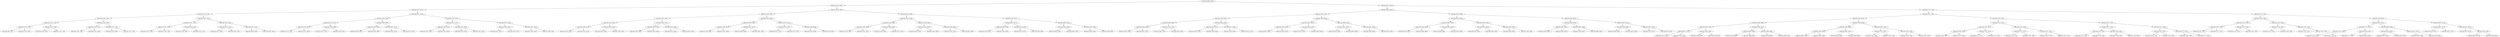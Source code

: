 digraph G{
526879043 [label="Node{data=[6289, 6289]}"]
526879043 -> 1366704802
1366704802 [label="Node{data=[3629, 3629]}"]
1366704802 -> 2129536686
2129536686 [label="Node{data=[3275, 3275]}"]
2129536686 -> 2074173925
2074173925 [label="Node{data=[1193, 1193]}"]
2074173925 -> 1479529027
1479529027 [label="Node{data=[1185, 1185]}"]
1479529027 -> 992999606
992999606 [label="Node{data=[1181, 1181]}"]
992999606 -> 888889899
888889899 [label="Node{data=[1174, 1174]}"]
888889899 -> 1143313176
1143313176 [label="Node{data=[981, 981]}"]
888889899 -> 1648294933
1648294933 [label="Node{data=[1180, 1180]}"]
992999606 -> 638603948
638603948 [label="Node{data=[1183, 1183]}"]
638603948 -> 1234540159
1234540159 [label="Node{data=[1182, 1182]}"]
638603948 -> 566255878
566255878 [label="Node{data=[1184, 1184]}"]
1479529027 -> 881586047
881586047 [label="Node{data=[1189, 1189]}"]
881586047 -> 271208048
271208048 [label="Node{data=[1187, 1187]}"]
271208048 -> 1969820772
1969820772 [label="Node{data=[1186, 1186]}"]
271208048 -> 1468240798
1468240798 [label="Node{data=[1188, 1188]}"]
881586047 -> 1016622598
1016622598 [label="Node{data=[1191, 1191]}"]
1016622598 -> 2114190891
2114190891 [label="Node{data=[1190, 1190]}"]
1016622598 -> 1131683771
1131683771 [label="Node{data=[1192, 1192]}"]
2074173925 -> 144730920
144730920 [label="Node{data=[1501, 1501]}"]
144730920 -> 2008534116
2008534116 [label="Node{data=[1197, 1197]}"]
2008534116 -> 379885087
379885087 [label="Node{data=[1195, 1195]}"]
379885087 -> 1976486583
1976486583 [label="Node{data=[1194, 1194]}"]
379885087 -> 2126255629
2126255629 [label="Node{data=[1196, 1196]}"]
2008534116 -> 933310802
933310802 [label="Node{data=[1199, 1199]}"]
933310802 -> 84364759
84364759 [label="Node{data=[1198, 1198]}"]
933310802 -> 111129778
111129778 [label="Node{data=[1474, 1474]}"]
144730920 -> 411948562
411948562 [label="Node{data=[1839, 1839]}"]
411948562 -> 647516144
647516144 [label="Node{data=[1561, 1561]}"]
647516144 -> 424593153
424593153 [label="Node{data=[1560, 1560]}"]
647516144 -> 1645206206
1645206206 [label="Node{data=[1691, 1691]}"]
411948562 -> 348433835
348433835 [label="Node{data=[2027, 2027]}"]
348433835 -> 1883739916
1883739916 [label="Node{data=[2008, 2008]}"]
348433835 -> 526266570
526266570 [label="Node{data=[3082, 3082]}"]
2129536686 -> 60347317
60347317 [label="Node{data=[3613, 3613]}"]
60347317 -> 847290264
847290264 [label="Node{data=[3440, 3440]}"]
847290264 -> 2125697331
2125697331 [label="Node{data=[3422, 3422]}"]
2125697331 -> 268777039
268777039 [label="Node{data=[3307, 3307]}"]
268777039 -> 1430608513
1430608513 [label="Node{data=[3279, 3279]}"]
268777039 -> 1661953006
1661953006 [label="Node{data=[3416, 3416]}"]
2125697331 -> 22498485
22498485 [label="Node{data=[3438, 3438]}"]
22498485 -> 945399198
945399198 [label="Node{data=[3437, 3437]}"]
22498485 -> 1194811718
1194811718 [label="Node{data=[3439, 3439]}"]
847290264 -> 1606384221
1606384221 [label="Node{data=[3609, 3609]}"]
1606384221 -> 1689692155
1689692155 [label="Node{data=[3607, 3607]}"]
1689692155 -> 288787366
288787366 [label="Node{data=[3606, 3606]}"]
1689692155 -> 1836578199
1836578199 [label="Node{data=[3608, 3608]}"]
1606384221 -> 1237194742
1237194742 [label="Node{data=[3611, 3611]}"]
1237194742 -> 417785925
417785925 [label="Node{data=[3610, 3610]}"]
1237194742 -> 1034431300
1034431300 [label="Node{data=[3612, 3612]}"]
60347317 -> 1864477227
1864477227 [label="Node{data=[3621, 3621]}"]
1864477227 -> 1452872094
1452872094 [label="Node{data=[3617, 3617]}"]
1452872094 -> 2039644104
2039644104 [label="Node{data=[3615, 3615]}"]
2039644104 -> 94149045
94149045 [label="Node{data=[3614, 3614]}"]
2039644104 -> 1728977887
1728977887 [label="Node{data=[3616, 3616]}"]
1452872094 -> 2038821697
2038821697 [label="Node{data=[3619, 3619]}"]
2038821697 -> 327397254
327397254 [label="Node{data=[3618, 3618]}"]
2038821697 -> 1915997554
1915997554 [label="Node{data=[3620, 3620]}"]
1864477227 -> 1702158344
1702158344 [label="Node{data=[3625, 3625]}"]
1702158344 -> 859637788
859637788 [label="Node{data=[3623, 3623]}"]
859637788 -> 1036807778
1036807778 [label="Node{data=[3622, 3622]}"]
859637788 -> 1375235316
1375235316 [label="Node{data=[3624, 3624]}"]
1702158344 -> 323924579
323924579 [label="Node{data=[3627, 3627]}"]
323924579 -> 1223177726
1223177726 [label="Node{data=[3626, 3626]}"]
323924579 -> 369753599
369753599 [label="Node{data=[3628, 3628]}"]
1366704802 -> 67415046
67415046 [label="Node{data=[5394, 5394]}"]
67415046 -> 1648347983
1648347983 [label="Node{data=[3645, 3645]}"]
1648347983 -> 1802585395
1802585395 [label="Node{data=[3637, 3637]}"]
1802585395 -> 852405159
852405159 [label="Node{data=[3633, 3633]}"]
852405159 -> 319509860
319509860 [label="Node{data=[3631, 3631]}"]
319509860 -> 267555321
267555321 [label="Node{data=[3630, 3630]}"]
319509860 -> 1850414569
1850414569 [label="Node{data=[3632, 3632]}"]
852405159 -> 698288148
698288148 [label="Node{data=[3635, 3635]}"]
698288148 -> 1626785846
1626785846 [label="Node{data=[3634, 3634]}"]
698288148 -> 2064703624
2064703624 [label="Node{data=[3636, 3636]}"]
1802585395 -> 1296189022
1296189022 [label="Node{data=[3641, 3641]}"]
1296189022 -> 483145802
483145802 [label="Node{data=[3639, 3639]}"]
483145802 -> 1252914333
1252914333 [label="Node{data=[3638, 3638]}"]
483145802 -> 918903264
918903264 [label="Node{data=[3640, 3640]}"]
1296189022 -> 1776978384
1776978384 [label="Node{data=[3643, 3643]}"]
1776978384 -> 345633487
345633487 [label="Node{data=[3642, 3642]}"]
1776978384 -> 825619933
825619933 [label="Node{data=[3644, 3644]}"]
1648347983 -> 765698114
765698114 [label="Node{data=[3695, 3695]}"]
765698114 -> 280631343
280631343 [label="Node{data=[3649, 3649]}"]
280631343 -> 1273929597
1273929597 [label="Node{data=[3647, 3647]}"]
1273929597 -> 1441468608
1441468608 [label="Node{data=[3646, 3646]}"]
1273929597 -> 1710889871
1710889871 [label="Node{data=[3648, 3648]}"]
280631343 -> 625020031
625020031 [label="Node{data=[3651, 3651]}"]
625020031 -> 443251421
443251421 [label="Node{data=[3650, 3650]}"]
625020031 -> 394990656
394990656 [label="Node{data=[3691, 3691]}"]
765698114 -> 572019549
572019549 [label="Node{data=[4316, 4316]}"]
572019549 -> 261591445
261591445 [label="Node{data=[3761, 3761]}"]
261591445 -> 1324072744
1324072744 [label="Node{data=[3721, 3721]}"]
261591445 -> 26057633
26057633 [label="Node{data=[3795, 3795]}"]
572019549 -> 1634710134
1634710134 [label="Node{data=[4636, 4636]}"]
1634710134 -> 1388809463
1388809463 [label="Node{data=[4433, 4433]}"]
1634710134 -> 1095134072
1095134072 [label="Node{data=[5260, 5260]}"]
67415046 -> 754692194
754692194 [label="Node{data=[5596, 5596]}"]
754692194 -> 815483785
815483785 [label="Node{data=[5402, 5402]}"]
815483785 -> 1582680409
1582680409 [label="Node{data=[5398, 5398]}"]
1582680409 -> 750412864
750412864 [label="Node{data=[5396, 5396]}"]
750412864 -> 1563670805
1563670805 [label="Node{data=[5395, 5395]}"]
750412864 -> 933127737
933127737 [label="Node{data=[5397, 5397]}"]
1582680409 -> 1207004818
1207004818 [label="Node{data=[5400, 5400]}"]
1207004818 -> 949389896
949389896 [label="Node{data=[5399, 5399]}"]
1207004818 -> 2016241502
2016241502 [label="Node{data=[5401, 5401]}"]
815483785 -> 1019636172
1019636172 [label="Node{data=[5406, 5406]}"]
1019636172 -> 1880036664
1880036664 [label="Node{data=[5404, 5404]}"]
1880036664 -> 2085033403
2085033403 [label="Node{data=[5403, 5403]}"]
1880036664 -> 1866697466
1866697466 [label="Node{data=[5405, 5405]}"]
1019636172 -> 1623463639
1623463639 [label="Node{data=[5445, 5445]}"]
1623463639 -> 1751808290
1751808290 [label="Node{data=[5407, 5407]}"]
1623463639 -> 742671193
742671193 [label="Node{data=[5494, 5494]}"]
754692194 -> 1604520049
1604520049 [label="Node{data=[6281, 6281]}"]
1604520049 -> 521261052
521261052 [label="Node{data=[6277, 6277]}"]
521261052 -> 604571221
604571221 [label="Node{data=[5893, 5893]}"]
604571221 -> 710526726
710526726 [label="Node{data=[5601, 5601]}"]
604571221 -> 1837019836
1837019836 [label="Node{data=[5919, 5919]}"]
521261052 -> 2088894144
2088894144 [label="Node{data=[6279, 6279]}"]
2088894144 -> 274101419
274101419 [label="Node{data=[6278, 6278]}"]
2088894144 -> 1951653968
1951653968 [label="Node{data=[6280, 6280]}"]
1604520049 -> 1814058804
1814058804 [label="Node{data=[6285, 6285]}"]
1814058804 -> 530891662
530891662 [label="Node{data=[6283, 6283]}"]
530891662 -> 1022631933
1022631933 [label="Node{data=[6282, 6282]}"]
530891662 -> 1464744275
1464744275 [label="Node{data=[6284, 6284]}"]
1814058804 -> 960060793
960060793 [label="Node{data=[6287, 6287]}"]
960060793 -> 12075363
12075363 [label="Node{data=[6286, 6286]}"]
960060793 -> 481275262
481275262 [label="Node{data=[6288, 6288]}"]
526879043 -> 973970201
973970201 [label="Node{data=[6975, 6975]}"]
973970201 -> 1236061108
1236061108 [label="Node{data=[6943, 6943]}"]
1236061108 -> 190658747
190658747 [label="Node{data=[6433, 6433]}"]
190658747 -> 1786294515
1786294515 [label="Node{data=[6425, 6425]}"]
1786294515 -> 1014709238
1014709238 [label="Node{data=[6345, 6345]}"]
1014709238 -> 321238694
321238694 [label="Node{data=[6292, 6292]}"]
321238694 -> 1910492313
1910492313 [label="Node{data=[6290, 6290]}"]
321238694 -> 1586435449
1586435449 [label="Node{data=[6302, 6302]}"]
1014709238 -> 994976213
994976213 [label="Node{data=[6423, 6423]}"]
994976213 -> 98574492
98574492 [label="Node{data=[6407, 6407]}"]
994976213 -> 181702589
181702589 [label="Node{data=[6424, 6424]}"]
1786294515 -> 743864131
743864131 [label="Node{data=[6429, 6429]}"]
743864131 -> 1725737877
1725737877 [label="Node{data=[6427, 6427]}"]
1725737877 -> 1656521490
1656521490 [label="Node{data=[6426, 6426]}"]
1725737877 -> 1287344543
1287344543 [label="Node{data=[6428, 6428]}"]
743864131 -> 1397283620
1397283620 [label="Node{data=[6431, 6431]}"]
1397283620 -> 1347113691
1347113691 [label="Node{data=[6430, 6430]}"]
1397283620 -> 1458175955
1458175955 [label="Node{data=[6432, 6432]}"]
190658747 -> 1078491960
1078491960 [label="Node{data=[6935, 6935]}"]
1078491960 -> 1439439342
1439439342 [label="Node{data=[6814, 6814]}"]
1439439342 -> 1604011014
1604011014 [label="Node{data=[6435, 6435]}"]
1604011014 -> 1175793473
1175793473 [label="Node{data=[6434, 6434]}"]
1604011014 -> 1166478592
1166478592 [label="Node{data=[6436, 6436]}"]
1439439342 -> 1890676535
1890676535 [label="Node{data=[6933, 6933]}"]
1890676535 -> 1963961939
1963961939 [label="Node{data=[6932, 6932]}"]
1890676535 -> 445638804
445638804 [label="Node{data=[6934, 6934]}"]
1078491960 -> 1729960392
1729960392 [label="Node{data=[6939, 6939]}"]
1729960392 -> 472783563
472783563 [label="Node{data=[6937, 6937]}"]
472783563 -> 341529131
341529131 [label="Node{data=[6936, 6936]}"]
472783563 -> 1903547260
1903547260 [label="Node{data=[6938, 6938]}"]
1729960392 -> 2125023171
2125023171 [label="Node{data=[6941, 6941]}"]
2125023171 -> 306045599
306045599 [label="Node{data=[6940, 6940]}"]
2125023171 -> 1547251961
1547251961 [label="Node{data=[6942, 6942]}"]
1236061108 -> 59303473
59303473 [label="Node{data=[6959, 6959]}"]
59303473 -> 933965532
933965532 [label="Node{data=[6951, 6951]}"]
933965532 -> 1258228652
1258228652 [label="Node{data=[6947, 6947]}"]
1258228652 -> 1607750898
1607750898 [label="Node{data=[6945, 6945]}"]
1607750898 -> 455706711
455706711 [label="Node{data=[6944, 6944]}"]
1607750898 -> 1964677152
1964677152 [label="Node{data=[6946, 6946]}"]
1258228652 -> 1200246596
1200246596 [label="Node{data=[6949, 6949]}"]
1200246596 -> 973398147
973398147 [label="Node{data=[6948, 6948]}"]
1200246596 -> 1832434852
1832434852 [label="Node{data=[6950, 6950]}"]
933965532 -> 1287844539
1287844539 [label="Node{data=[6955, 6955]}"]
1287844539 -> 1504142344
1504142344 [label="Node{data=[6953, 6953]}"]
1504142344 -> 1153075015
1153075015 [label="Node{data=[6952, 6952]}"]
1504142344 -> 1825562344
1825562344 [label="Node{data=[6954, 6954]}"]
1287844539 -> 935571168
935571168 [label="Node{data=[6957, 6957]}"]
935571168 -> 1436945204
1436945204 [label="Node{data=[6956, 6956]}"]
935571168 -> 1161178744
1161178744 [label="Node{data=[6958, 6958]}"]
59303473 -> 1461489832
1461489832 [label="Node{data=[6967, 6967]}"]
1461489832 -> 2105708549
2105708549 [label="Node{data=[6963, 6963]}"]
2105708549 -> 412670762
412670762 [label="Node{data=[6961, 6961]}"]
412670762 -> 1823044527
1823044527 [label="Node{data=[6960, 6960]}"]
412670762 -> 1594046274
1594046274 [label="Node{data=[6962, 6962]}"]
2105708549 -> 921208351
921208351 [label="Node{data=[6965, 6965]}"]
921208351 -> 1752652387
1752652387 [label="Node{data=[6964, 6964]}"]
921208351 -> 1331980489
1331980489 [label="Node{data=[6966, 6966]}"]
1461489832 -> 161218368
161218368 [label="Node{data=[6971, 6971]}"]
161218368 -> 2075219986
2075219986 [label="Node{data=[6969, 6969]}"]
2075219986 -> 700948805
700948805 [label="Node{data=[6968, 6968]}"]
2075219986 -> 1166648980
1166648980 [label="Node{data=[6970, 6970]}"]
161218368 -> 322842778
322842778 [label="Node{data=[6973, 6973]}"]
322842778 -> 1648270119
1648270119 [label="Node{data=[6972, 6972]}"]
322842778 -> 1994900396
1994900396 [label="Node{data=[6974, 6974]}"]
973970201 -> 2119329506
2119329506 [label="Node{data=[7418, 7418]}"]
2119329506 -> 478815058
478815058 [label="Node{data=[7007, 7007]}"]
478815058 -> 175862855
175862855 [label="Node{data=[6991, 6991]}"]
175862855 -> 1112095751
1112095751 [label="Node{data=[6983, 6983]}"]
1112095751 -> 792799194
792799194 [label="Node{data=[6979, 6979]}"]
792799194 -> 1646002643
1646002643 [label="Node{data=[6977, 6977]}"]
1646002643 -> 865372315
865372315 [label="Node{data=[6976, 6976]}"]
1646002643 -> 943076330
943076330 [label="Node{data=[6978, 6978]}"]
792799194 -> 510635201
510635201 [label="Node{data=[6981, 6981]}"]
510635201 -> 478098502
478098502 [label="Node{data=[6980, 6980]}"]
510635201 -> 196650754
196650754 [label="Node{data=[6982, 6982]}"]
1112095751 -> 35159292
35159292 [label="Node{data=[6987, 6987]}"]
35159292 -> 1643299290
1643299290 [label="Node{data=[6985, 6985]}"]
1643299290 -> 71963814
71963814 [label="Node{data=[6984, 6984]}"]
1643299290 -> 1250173850
1250173850 [label="Node{data=[6986, 6986]}"]
35159292 -> 188369322
188369322 [label="Node{data=[6989, 6989]}"]
188369322 -> 2083628294
2083628294 [label="Node{data=[6988, 6988]}"]
188369322 -> 680161538
680161538 [label="Node{data=[6990, 6990]}"]
175862855 -> 1132007290
1132007290 [label="Node{data=[6999, 6999]}"]
1132007290 -> 450328998
450328998 [label="Node{data=[6995, 6995]}"]
450328998 -> 1807742575
1807742575 [label="Node{data=[6993, 6993]}"]
1807742575 -> 273062011
273062011 [label="Node{data=[6992, 6992]}"]
1807742575 -> 458184662
458184662 [label="Node{data=[6994, 6994]}"]
450328998 -> 989075280
989075280 [label="Node{data=[6997, 6997]}"]
989075280 -> 778867439
778867439 [label="Node{data=[6996, 6996]}"]
989075280 -> 172835353
172835353 [label="Node{data=[6998, 6998]}"]
1132007290 -> 1801278817
1801278817 [label="Node{data=[7003, 7003]}"]
1801278817 -> 1904841165
1904841165 [label="Node{data=[7001, 7001]}"]
1904841165 -> 1001950969
1001950969 [label="Node{data=[7000, 7000]}"]
1904841165 -> 1535462941
1535462941 [label="Node{data=[7002, 7002]}"]
1801278817 -> 1517485649
1517485649 [label="Node{data=[7005, 7005]}"]
1517485649 -> 1732778795
1732778795 [label="Node{data=[7004, 7004]}"]
1517485649 -> 418942589
418942589 [label="Node{data=[7006, 7006]}"]
478815058 -> 1778175705
1778175705 [label="Node{data=[7023, 7023]}"]
1778175705 -> 607204801
607204801 [label="Node{data=[7015, 7015]}"]
607204801 -> 50848559
50848559 [label="Node{data=[7011, 7011]}"]
50848559 -> 1607474772
1607474772 [label="Node{data=[7009, 7009]}"]
1607474772 -> 1356171633
1356171633 [label="Node{data=[7008, 7008]}"]
1607474772 -> 2112299415
2112299415 [label="Node{data=[7010, 7010]}"]
50848559 -> 1095089055
1095089055 [label="Node{data=[7013, 7013]}"]
1095089055 -> 506998621
506998621 [label="Node{data=[7012, 7012]}"]
1095089055 -> 1650111466
1650111466 [label="Node{data=[7014, 7014]}"]
607204801 -> 645258671
645258671 [label="Node{data=[7019, 7019]}"]
645258671 -> 1249903549
1249903549 [label="Node{data=[7017, 7017]}"]
1249903549 -> 354258807
354258807 [label="Node{data=[7016, 7016]}"]
1249903549 -> 586136541
586136541 [label="Node{data=[7018, 7018]}"]
645258671 -> 721392266
721392266 [label="Node{data=[7021, 7021]}"]
721392266 -> 1613291907
1613291907 [label="Node{data=[7020, 7020]}"]
721392266 -> 423083206
423083206 [label="Node{data=[7022, 7022]}"]
1778175705 -> 1188683118
1188683118 [label="Node{data=[7031, 7031]}"]
1188683118 -> 275016957
275016957 [label="Node{data=[7027, 7027]}"]
275016957 -> 929543051
929543051 [label="Node{data=[7025, 7025]}"]
929543051 -> 320006189
320006189 [label="Node{data=[7024, 7024]}"]
929543051 -> 455632268
455632268 [label="Node{data=[7026, 7026]}"]
275016957 -> 672723344
672723344 [label="Node{data=[7029, 7029]}"]
672723344 -> 585757939
585757939 [label="Node{data=[7028, 7028]}"]
672723344 -> 649999107
649999107 [label="Node{data=[7030, 7030]}"]
1188683118 -> 2120361565
2120361565 [label="Node{data=[7035, 7035]}"]
2120361565 -> 295292016
295292016 [label="Node{data=[7033, 7033]}"]
295292016 -> 2084236508
2084236508 [label="Node{data=[7032, 7032]}"]
295292016 -> 726400627
726400627 [label="Node{data=[7034, 7034]}"]
2120361565 -> 1148482953
1148482953 [label="Node{data=[7037, 7037]}"]
1148482953 -> 458349371
458349371 [label="Node{data=[7036, 7036]}"]
1148482953 -> 807831681
807831681 [label="Node{data=[7417, 7417]}"]
2119329506 -> 1147818128
1147818128 [label="Node{data=[7434, 7434]}"]
1147818128 -> 601206185
601206185 [label="Node{data=[7426, 7426]}"]
601206185 -> 919089899
919089899 [label="Node{data=[7422, 7422]}"]
919089899 -> 850318899
850318899 [label="Node{data=[7420, 7420]}"]
850318899 -> 618065446
618065446 [label="Node{data=[7419, 7419]}"]
850318899 -> 710977520
710977520 [label="Node{data=[7421, 7421]}"]
919089899 -> 1565034301
1565034301 [label="Node{data=[7424, 7424]}"]
1565034301 -> 420728297
420728297 [label="Node{data=[7423, 7423]}"]
1565034301 -> 178759475
178759475 [label="Node{data=[7425, 7425]}"]
601206185 -> 626511536
626511536 [label="Node{data=[7430, 7430]}"]
626511536 -> 1019204680
1019204680 [label="Node{data=[7428, 7428]}"]
1019204680 -> 1002715827
1002715827 [label="Node{data=[7427, 7427]}"]
1019204680 -> 216894663
216894663 [label="Node{data=[7429, 7429]}"]
626511536 -> 391438756
391438756 [label="Node{data=[7432, 7432]}"]
391438756 -> 1426815634
1426815634 [label="Node{data=[7431, 7431]}"]
391438756 -> 1333842722
1333842722 [label="Node{data=[7433, 7433]}"]
1147818128 -> 795600289
795600289 [label="Node{data=[8269, 8269]}"]
795600289 -> 520255529
520255529 [label="Node{data=[8261, 8261]}"]
520255529 -> 290672305
290672305 [label="Node{data=[7757, 7757]}"]
290672305 -> 1476626042
1476626042 [label="Node{data=[7436, 7436]}"]
1476626042 -> 674575926
674575926 [label="Node{data=[7435, 7435]}"]
1476626042 -> 620417065
620417065 [label="Node{data=[7437, 7437]}"]
290672305 -> 802628801
802628801 [label="Node{data=[8134, 8134]}"]
802628801 -> 1797478167
1797478167 [label="Node{data=[7778, 7778]}"]
802628801 -> 1789286595
1789286595 [label="Node{data=[8260, 8260]}"]
520255529 -> 414168614
414168614 [label="Node{data=[8265, 8265]}"]
414168614 -> 239626462
239626462 [label="Node{data=[8263, 8263]}"]
239626462 -> 2141330927
2141330927 [label="Node{data=[8262, 8262]}"]
239626462 -> 664416920
664416920 [label="Node{data=[8264, 8264]}"]
414168614 -> 1122086603
1122086603 [label="Node{data=[8267, 8267]}"]
1122086603 -> 262287569
262287569 [label="Node{data=[8266, 8266]}"]
1122086603 -> 1619007919
1619007919 [label="Node{data=[8268, 8268]}"]
795600289 -> 377022933
377022933 [label="Node{data=[8273, 8273]}"]
377022933 -> 1503697447
1503697447 [label="Node{data=[8271, 8271]}"]
1503697447 -> 1201282426
1201282426 [label="Node{data=[8270, 8270]}"]
1503697447 -> 666315079
666315079 [label="Node{data=[8272, 8272]}"]
377022933 -> 1993361957
1993361957 [label="Node{data=[8275, 8275]}"]
1993361957 -> 729581434
729581434 [label="Node{data=[8274, 8274]}"]
1993361957 -> 1008352930
1008352930 [label="Node{data=[9148, 9148]}"]
1008352930 -> 586798455
586798455 [label="Node{data=[8383, 8383]}"]
1008352930 -> 1443639919
1443639919 [label="Node{data=[9928, 9928]}"]
}